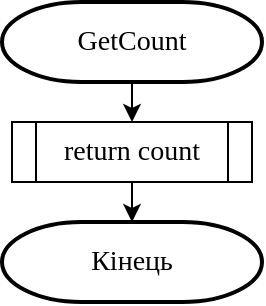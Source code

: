 <mxfile version="14.4.9" type="device"><diagram id="1XYOj0wngo-ix_BNqSl6" name="Page-1"><mxGraphModel dx="946" dy="662" grid="1" gridSize="10" guides="1" tooltips="1" connect="1" arrows="1" fold="1" page="1" pageScale="1" pageWidth="827" pageHeight="1169" math="0" shadow="0"><root><mxCell id="0"/><mxCell id="1" parent="0"/><mxCell id="m9lKvhsX1cHP2IingL8I-1" style="edgeStyle=orthogonalEdgeStyle;rounded=0;orthogonalLoop=1;jettySize=auto;html=1;entryX=0.5;entryY=0;entryDx=0;entryDy=0;" edge="1" parent="1"><mxGeometry relative="1" as="geometry"><mxPoint x="275" y="90" as="sourcePoint"/><mxPoint x="275" y="110" as="targetPoint"/></mxGeometry></mxCell><mxCell id="m9lKvhsX1cHP2IingL8I-36" style="edgeStyle=orthogonalEdgeStyle;rounded=0;orthogonalLoop=1;jettySize=auto;html=1;entryX=0.5;entryY=0;entryDx=0;entryDy=0;entryPerimeter=0;" edge="1" parent="1" target="m9lKvhsX1cHP2IingL8I-25"><mxGeometry relative="1" as="geometry"><mxPoint x="275" y="140" as="sourcePoint"/></mxGeometry></mxCell><mxCell id="m9lKvhsX1cHP2IingL8I-6" value="&lt;font face=&quot;Times New Roman&quot;&gt;&lt;span style=&quot;font-size: 14px&quot;&gt;GetCount&lt;/span&gt;&lt;/font&gt;" style="strokeWidth=2;html=1;shape=mxgraph.flowchart.terminator;whiteSpace=wrap;" vertex="1" parent="1"><mxGeometry x="210" y="50" width="130" height="40" as="geometry"/></mxCell><mxCell id="m9lKvhsX1cHP2IingL8I-25" value="&lt;font face=&quot;Times New Roman&quot;&gt;&lt;span style=&quot;font-size: 14px&quot;&gt;Кінець&lt;/span&gt;&lt;/font&gt;" style="strokeWidth=2;html=1;shape=mxgraph.flowchart.terminator;whiteSpace=wrap;" vertex="1" parent="1"><mxGeometry x="210" y="160" width="130" height="40" as="geometry"/></mxCell><mxCell id="m9lKvhsX1cHP2IingL8I-37" value="&lt;span style=&quot;font-family: &amp;#34;times new roman&amp;#34; ; font-size: 14px&quot;&gt;return count&lt;/span&gt;" style="shape=process;whiteSpace=wrap;html=1;backgroundOutline=1;" vertex="1" parent="1"><mxGeometry x="215" y="110" width="120" height="30" as="geometry"/></mxCell></root></mxGraphModel></diagram></mxfile>